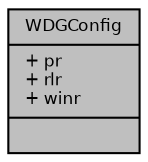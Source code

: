 digraph "WDGConfig"
{
  bgcolor="transparent";
  edge [fontname="Helvetica",fontsize="8",labelfontname="Helvetica",labelfontsize="8"];
  node [fontname="Helvetica",fontsize="8",shape=record];
  Node1 [label="{WDGConfig\n|+ pr\l+ rlr\l+ winr\l|}",height=0.2,width=0.4,color="black", fillcolor="grey75", style="filled", fontcolor="black"];
}
